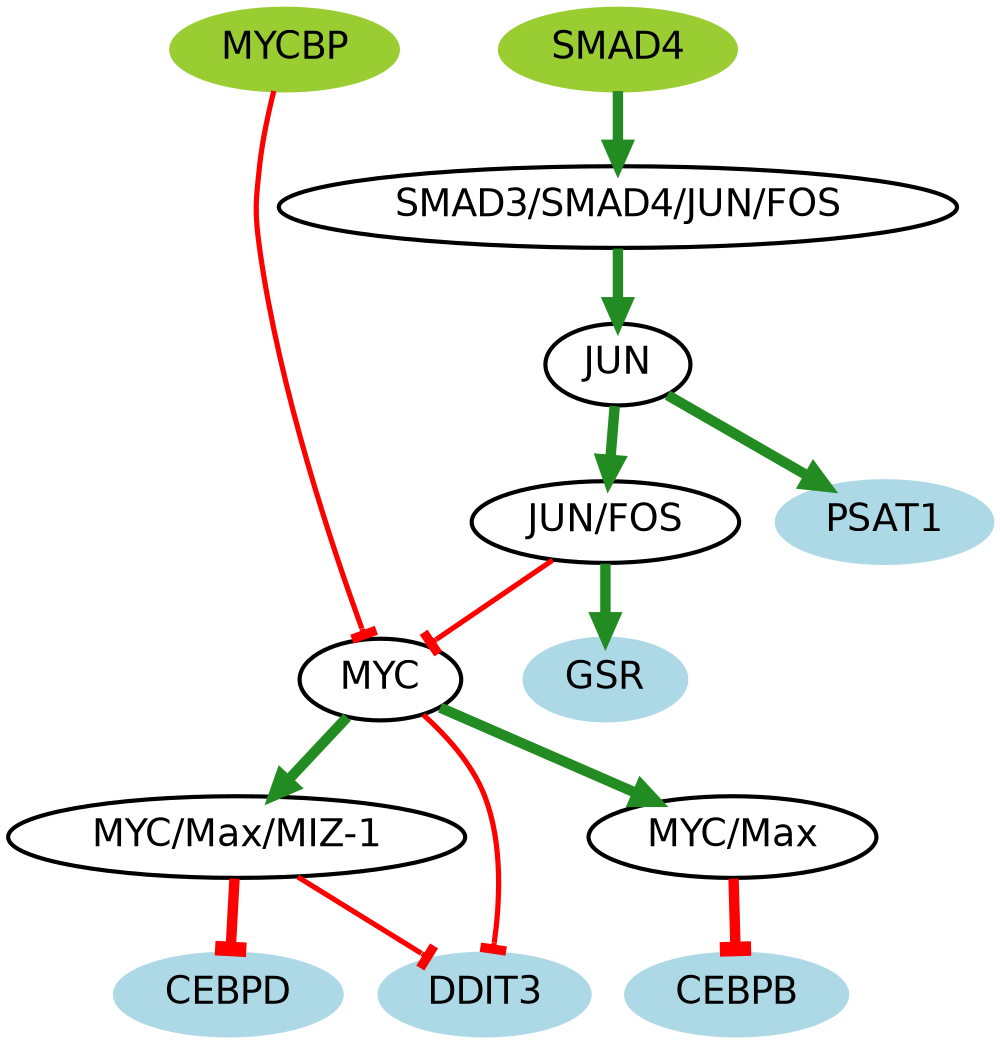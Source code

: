 digraph  {
"MYC/Max/MIZ-1" [color=black, fillcolor=white, fontname=Helvetica, fontsize=18, shape=ellipse, style="filled, bold"];
MYC [color=black, fillcolor=white, fontname=Helvetica, fontsize=18, shape=ellipse, style="filled, bold"];
CEBPB [color=lightblue, fillcolor=lightblue, fontname=Helvetica, fontsize=18, shape=ellipse, style="filled, bold"];
"MYC/Max" [color=black, fillcolor=white, fontname=Helvetica, fontsize=18, shape=ellipse, style="filled, bold"];
MYCBP [color=olivedrab3, fillcolor=olivedrab3, fontname=Helvetica, fontsize=18, shape=ellipse, style="filled, bold"];
"JUN/FOS" [color=black, fillcolor=white, fontname=Helvetica, fontsize=18, shape=ellipse, style="filled, bold"];
"SMAD3/SMAD4/JUN/FOS" [color=black, fillcolor=white, fontname=Helvetica, fontsize=18, shape=ellipse, style="filled, bold"];
SMAD4 [color=olivedrab3, fillcolor=olivedrab3, fontname=Helvetica, fontsize=18, shape=ellipse, style="filled, bold"];
JUN [color=black, fillcolor=white, fontname=Helvetica, fontsize=18, shape=ellipse, style="filled, bold"];
DDIT3 [color=lightblue, fillcolor=lightblue, fontname=Helvetica, fontsize=18, shape=ellipse, style="filled, bold"];
PSAT1 [color=lightblue, fillcolor=lightblue, fontname=Helvetica, fontsize=18, shape=ellipse, style="filled, bold"];
CEBPD [color=lightblue, fillcolor=lightblue, fontname=Helvetica, fontsize=18, shape=ellipse, style="filled, bold"];
GSR [color=lightblue, fillcolor=lightblue, fontname=Helvetica, fontsize=18, shape=ellipse, style="filled, bold"];
"MYC/Max/MIZ-1" -> DDIT3  [arrowhead=tee, color=red, dir=forward, key=0, penwidth="2.5", sign="-1", weight="0.5"];
"MYC/Max/MIZ-1" -> CEBPD  [arrowhead=tee, color=red, dir=forward, key=0, penwidth="5.0", sign="-1", weight="1.0"];
MYC -> "MYC/Max/MIZ-1"  [arrowhead=normal, color=forestgreen, dir=forward, key=0, penwidth="5.0", sign=1, weight="1.0"];
MYC -> "MYC/Max"  [arrowhead=normal, color=forestgreen, dir=forward, key=0, penwidth="5.0", sign=1, weight="1.0"];
MYC -> DDIT3  [arrowhead=tee, color=red, dir=forward, key=0, penwidth="2.5", sign="-1", weight="0.5"];
"MYC/Max" -> CEBPB  [arrowhead=tee, color=red, dir=forward, key=0, penwidth="5.0", sign="-1", weight="1.0"];
MYCBP -> MYC  [arrowhead=tee, color=red, dir=forward, key=0, penwidth="2.5", sign="-1", weight="0.5"];
"JUN/FOS" -> MYC  [arrowhead=tee, color=red, dir=forward, key=0, penwidth="2.5", sign="-1", weight="0.5"];
"JUN/FOS" -> GSR  [arrowhead=normal, color=forestgreen, dir=forward, key=0, penwidth="5.0", sign=1, weight="1.0"];
"SMAD3/SMAD4/JUN/FOS" -> JUN  [arrowhead=normal, color=forestgreen, dir=forward, key=0, penwidth="5.0", sign=1, weight="1.0"];
SMAD4 -> "SMAD3/SMAD4/JUN/FOS"  [arrowhead=normal, color=forestgreen, dir=forward, key=0, penwidth="5.0", sign=1, weight="1.0"];
JUN -> PSAT1  [arrowhead=normal, color=forestgreen, dir=forward, key=0, penwidth="5.0", sign=1, weight="1.0"];
JUN -> "JUN/FOS"  [arrowhead=normal, color=forestgreen, dir=forward, key=0, penwidth="5.0", sign=1, weight="1.0"];
}
